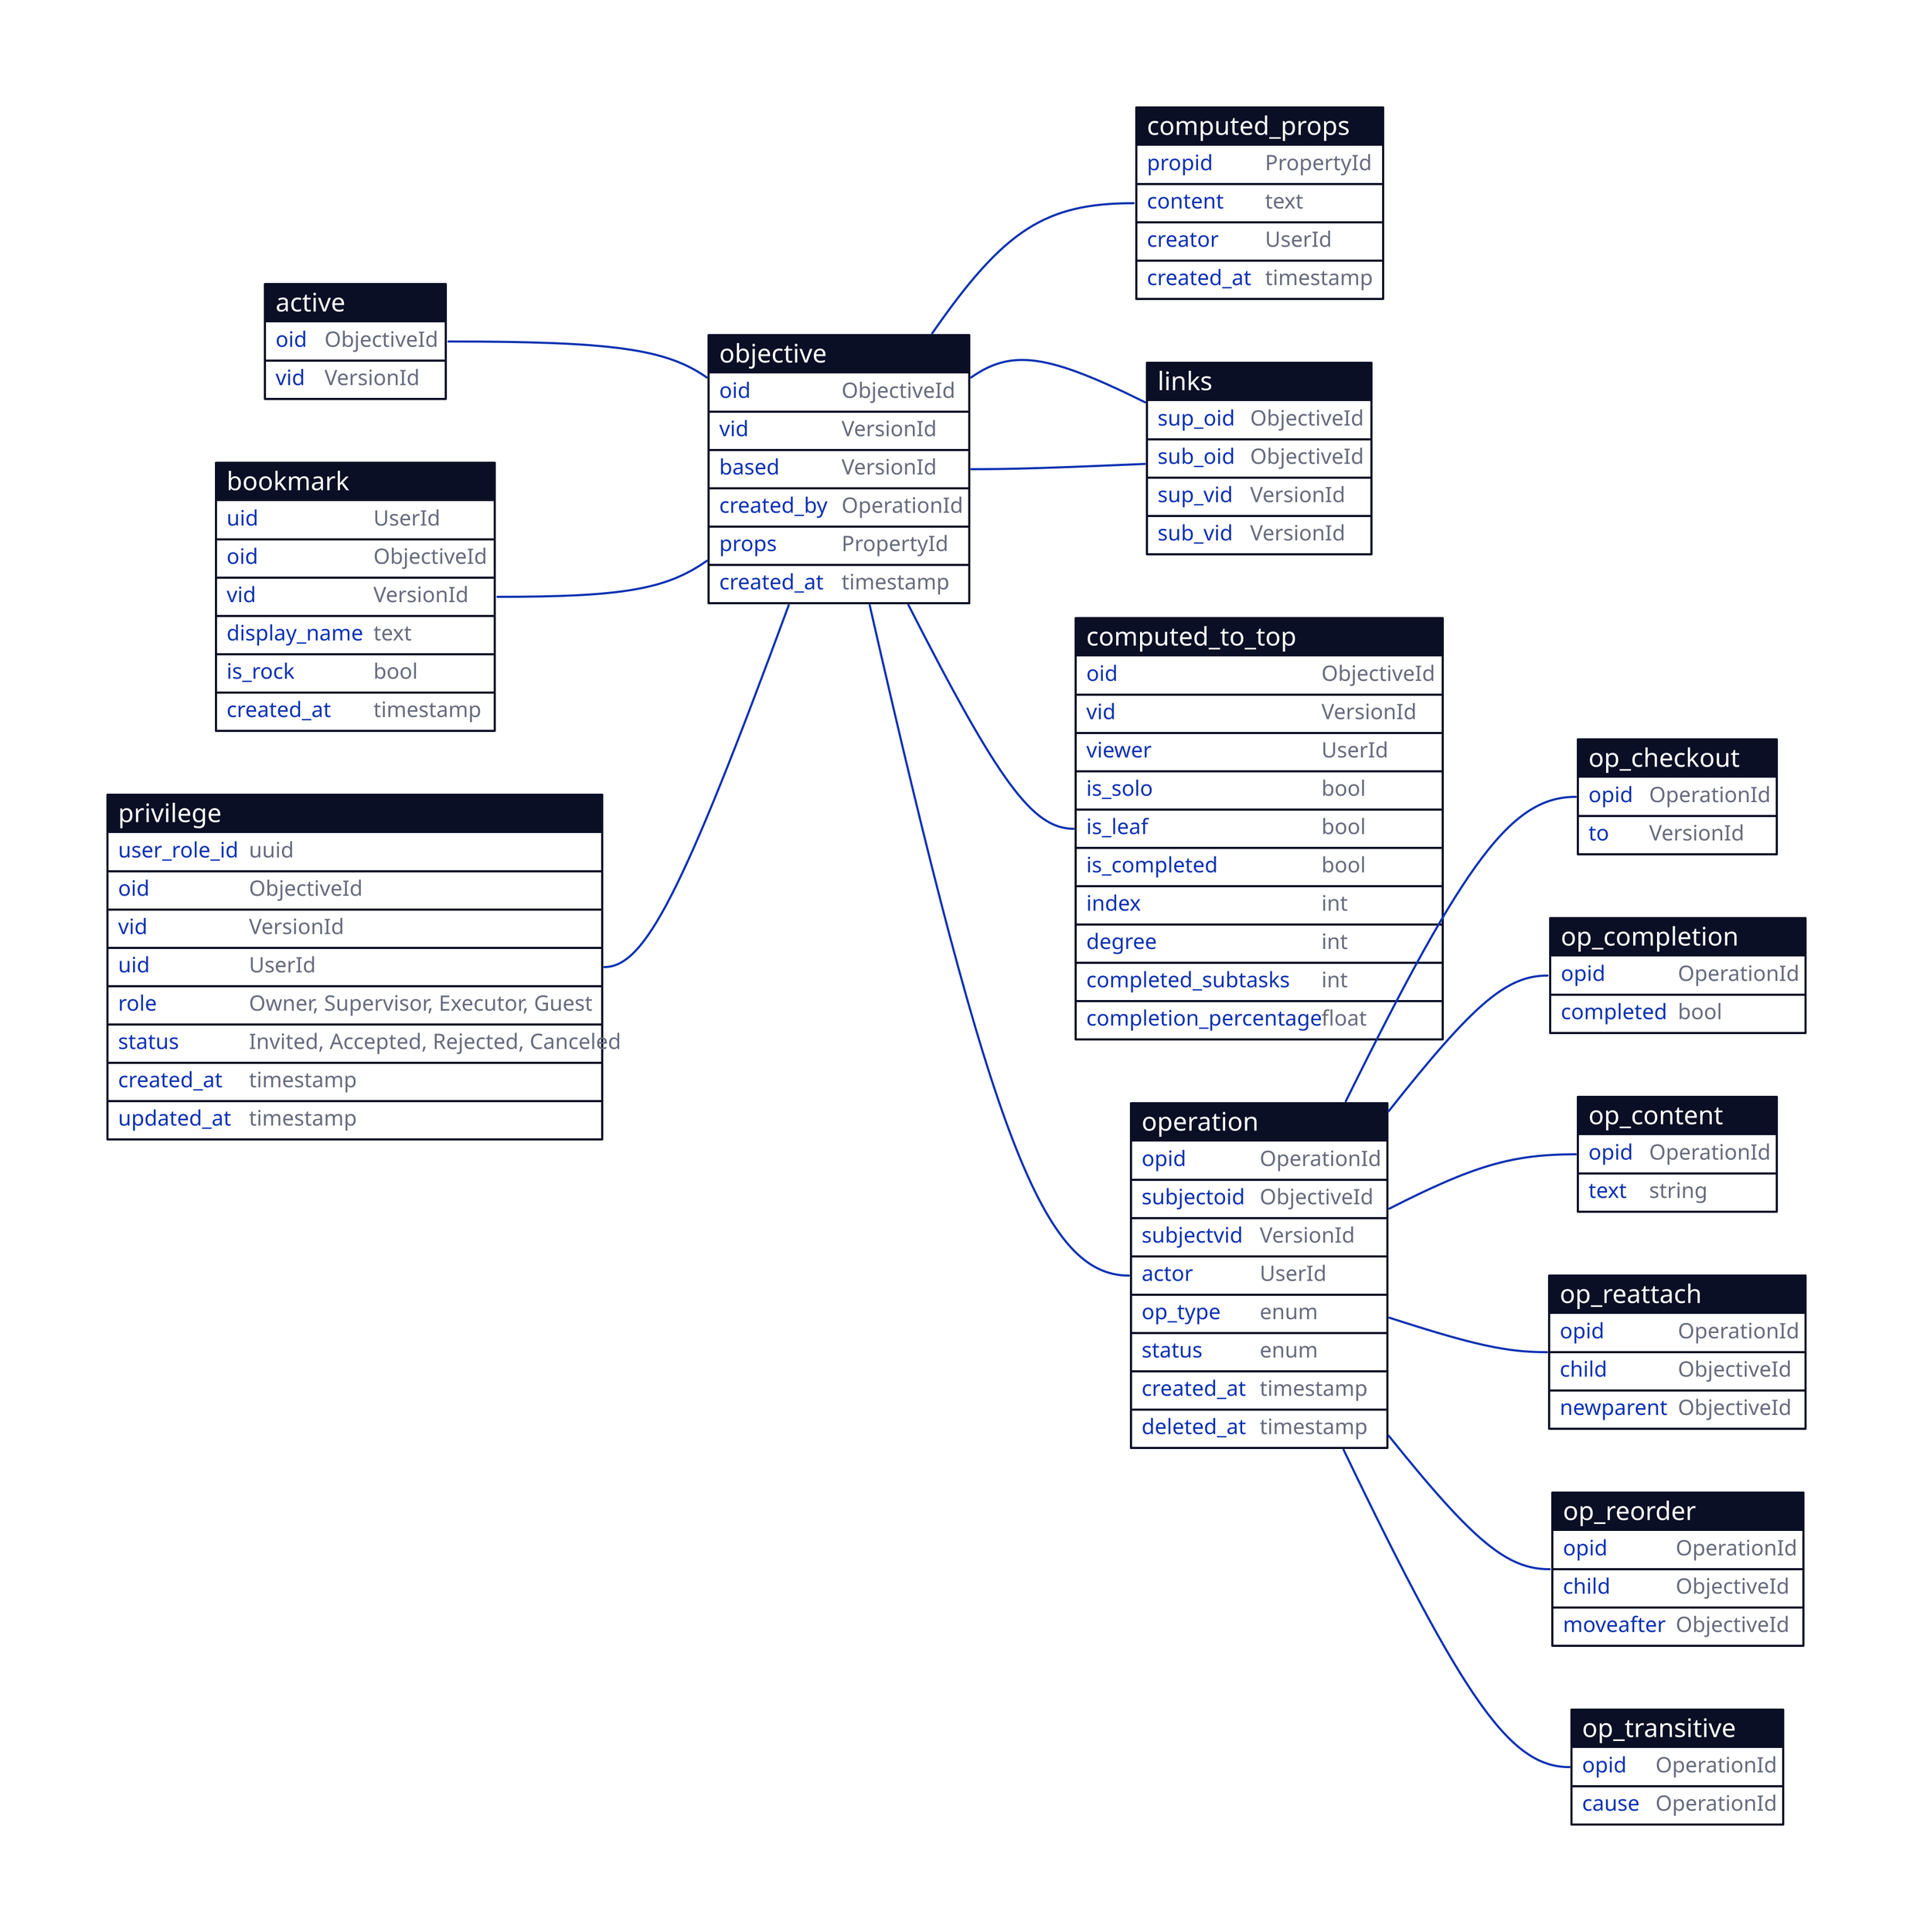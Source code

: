 active: {
  shape: sql_table

  oid: ObjectiveId
  vid: VersionId
}

bookmark: {
  shape: sql_table

  uid: UserId
  oid: ObjectiveId
  vid: VersionId
  display_name: text
  is_rock: bool # rocks are hidden in the UI
  created_at: timestamp
}

privilege: {
  shape: sql_table

  user_role_id: uuid
  oid: ObjectiveId
  vid: VersionId
  uid: UserId
  role: "Owner, Supervisor, Executor, Guest"
  status: "Invited, Accepted, Rejected, Canceled"
  created_at: timestamp
  updated_at: timestamp
}

objective: {
  shape: sql_table

  oid: ObjectiveId
  vid: VersionId
  based: VersionId
  created_by: OperationId
  props: PropertyId

  created_at: timestamp # creation of this version (=row)
}

# cached from operations to reduce view build duration
# separately versioned from the objective to detach it from privilege and collaboration config changes
computed_props: {
  shape: sql_table

  propid: PropertyId
  content: text
  creator: UserId
  created_at: timestamp
}

links: {
  shape: sql_table

  sup_oid: ObjectiveId
  sub_oid: ObjectiveId
  sup_vid: VersionId
  sub_vid: VersionId
}

computed_to_top: {
  shape: sql_table

  oid: ObjectiveId
  vid: VersionId
  viewer: UserId

  is_solo: bool
  is_leaf: bool
  is_completed: bool

  index: int
  degree: int
  completed_subtasks: int
  completion_percentage: float
}

operation: {
  shape: sql_table

  opid: OperationId
  
  subjectoid: ObjectiveId
  subjectvid: VersionId
  actor: UserId

  op_type: enum # Transitive, Checkout, Completion, Reattach, Reorder, Content
  status: enum # Received, Accepted, Rejected

  created_at: timestamp
  deleted_at: timestamp
}

op_checkout: {
  shape: sql_table
  
  opid: OperationId 
  to: VersionId
}

op_content: {
  shape: sql_table
  
  opid: OperationId 
  text: string
}

op_completion: {
  shape: sql_table

  opid: OperationId
  completed: bool
}

# reattachment operation gets defined on the old parent of the objective is requested to be moved into next parent's bottom
op_reattach: {
  shape: sql_table
  
  opid: OperationId 
  child: ObjectiveId # find the vid from only version of child linked to current version of subject
  newparent: ObjectiveId # find the vid of parent from following the ascendants of subject reached from active versions
}

op_reorder: {
  shape: sql_table
  
  opid: OperationId 
  child: ObjectiveId
  moveafter: ObjectiveId
}

# every ascendant gets an transitive update operation when an objective gets version changing event from user (either checkout or content/prop modification)
op_transitive: {
  shape: sql_table
  
  opid: OperationId 
  cause: OperationId
}

direction: right

active.oid -- objective.oid

# a bookmark points to a root node of a work tree
bookmark.oid -- objective.oid
# bookmark.vid -- objective.vid

# Any task with custom privilege hand.can have owner/viewers/executors
privilege.oid -- objective.oid
# privilege.vid -- objective.vid

objective.oid -- links.sup_oid
# objective.vid -- links.sup_vid

objective.oid -- links.sub_oid
# objective.vid -- links.sub_vid

objective.oid -- computed_to_top.oid
# objective.vid -- computed_to_top.vid

operation.opid -- op_checkout.opid
operation.opid -- op_completion.opid
operation.opid -- op_content.opid
operation.opid -- op_reattach.opid
operation.opid -- op_reorder.opid
operation.opid -- op_transitive.opid

objective.created_by -- operation.opid

objective.props -- computed_props.propid
# objective.vid -- props.vid
